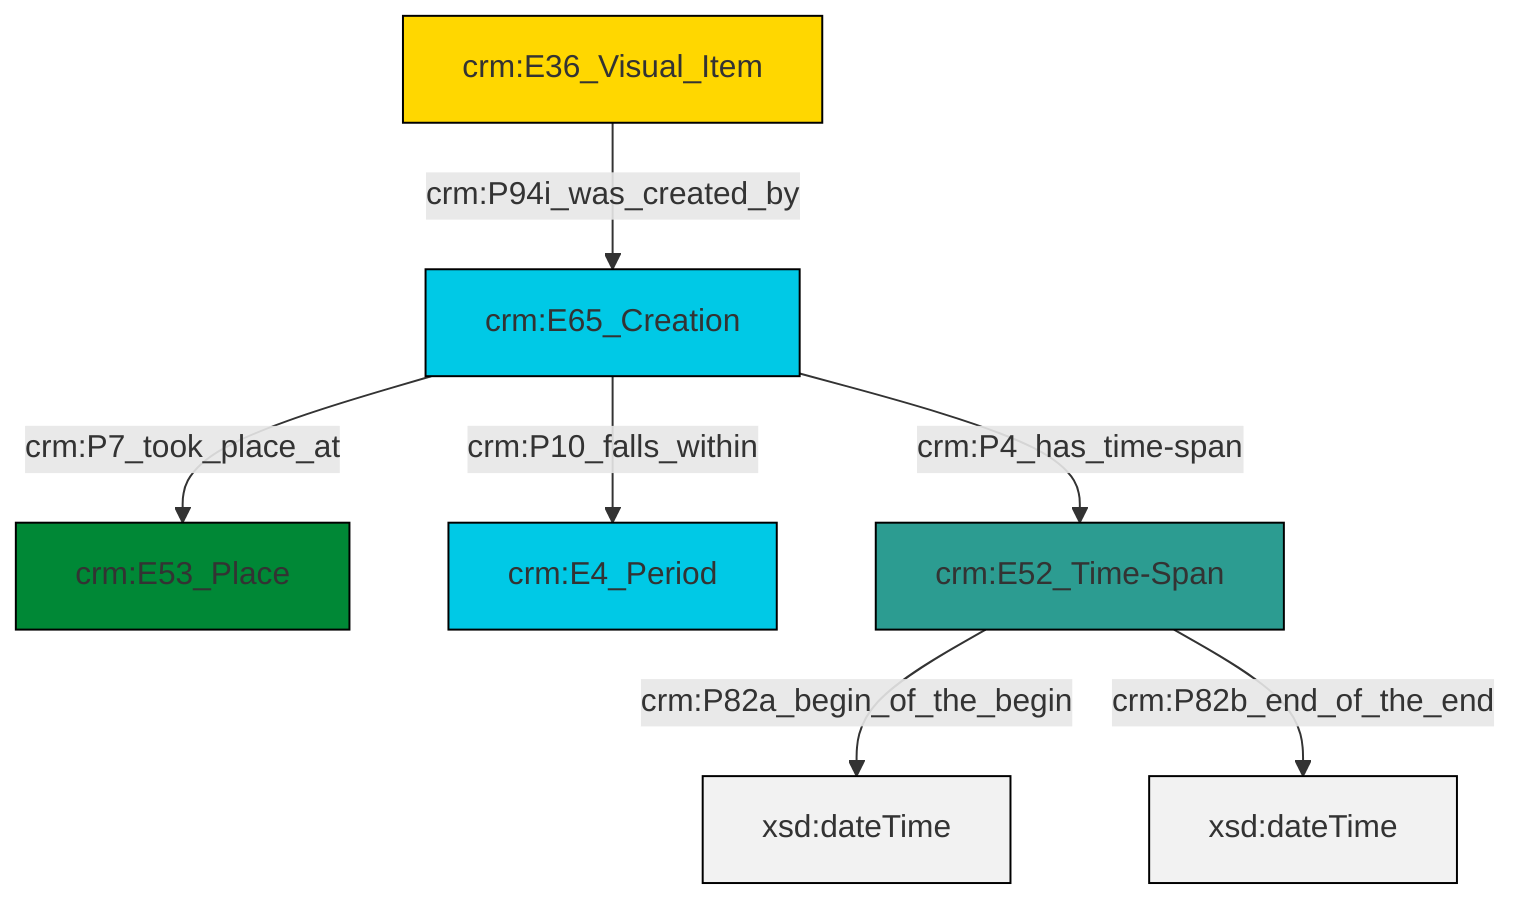 graph TD
classDef Literal fill:#f2f2f2,stroke:#000000;
classDef CRM_Entity fill:#FFFFFF,stroke:#000000;
classDef Temporal_Entity fill:#00C9E6, stroke:#000000;
classDef Type fill:#E18312, stroke:#000000;
classDef Time-Span fill:#2C9C91, stroke:#000000;
classDef Appellation fill:#FFEB7F, stroke:#000000;
classDef Place fill:#008836, stroke:#000000;
classDef Persistent_Item fill:#B266B2, stroke:#000000;
classDef Conceptual_Object fill:#FFD700, stroke:#000000;
classDef Physical_Thing fill:#D2B48C, stroke:#000000;
classDef Actor fill:#f58aad, stroke:#000000;
classDef PC_Classes fill:#4ce600, stroke:#000000;
classDef Multi fill:#cccccc,stroke:#000000;

0["crm:E65_Creation"]:::Temporal_Entity -->|crm:P7_took_place_at| 1["crm:E53_Place"]:::Place
0["crm:E65_Creation"]:::Temporal_Entity -->|crm:P10_falls_within| 2["crm:E4_Period"]:::Temporal_Entity
0["crm:E65_Creation"]:::Temporal_Entity -->|crm:P4_has_time-span| 4["crm:E52_Time-Span"]:::Time-Span
6["crm:E36_Visual_Item"]:::Conceptual_Object -->|crm:P94i_was_created_by| 0["crm:E65_Creation"]:::Temporal_Entity
4["crm:E52_Time-Span"]:::Time-Span -->|crm:P82a_begin_of_the_begin| 7[xsd:dateTime]:::Literal
4["crm:E52_Time-Span"]:::Time-Span -->|crm:P82b_end_of_the_end| 8[xsd:dateTime]:::Literal
